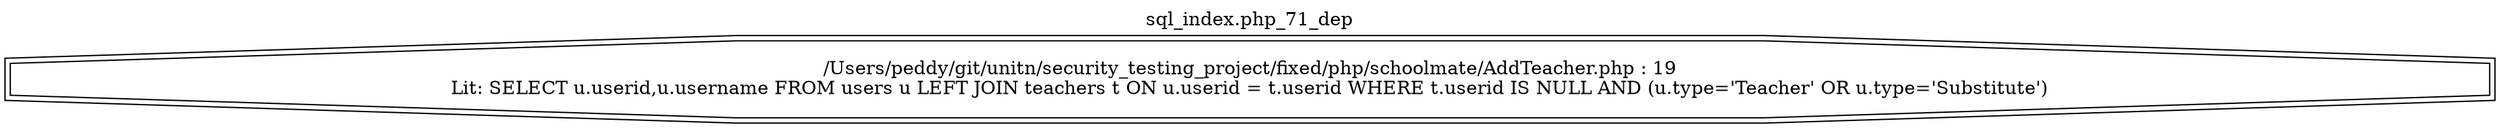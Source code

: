 digraph cfg {
  label="sql_index.php_71_dep";
  labelloc=t;
  n1 [shape=doubleoctagon, label="/Users/peddy/git/unitn/security_testing_project/fixed/php/schoolmate/AddTeacher.php : 19\nLit: SELECT u.userid,u.username FROM users u LEFT JOIN teachers t ON u.userid = t.userid WHERE t.userid IS NULL AND (u.type='Teacher' OR u.type='Substitute')\n"];
}
